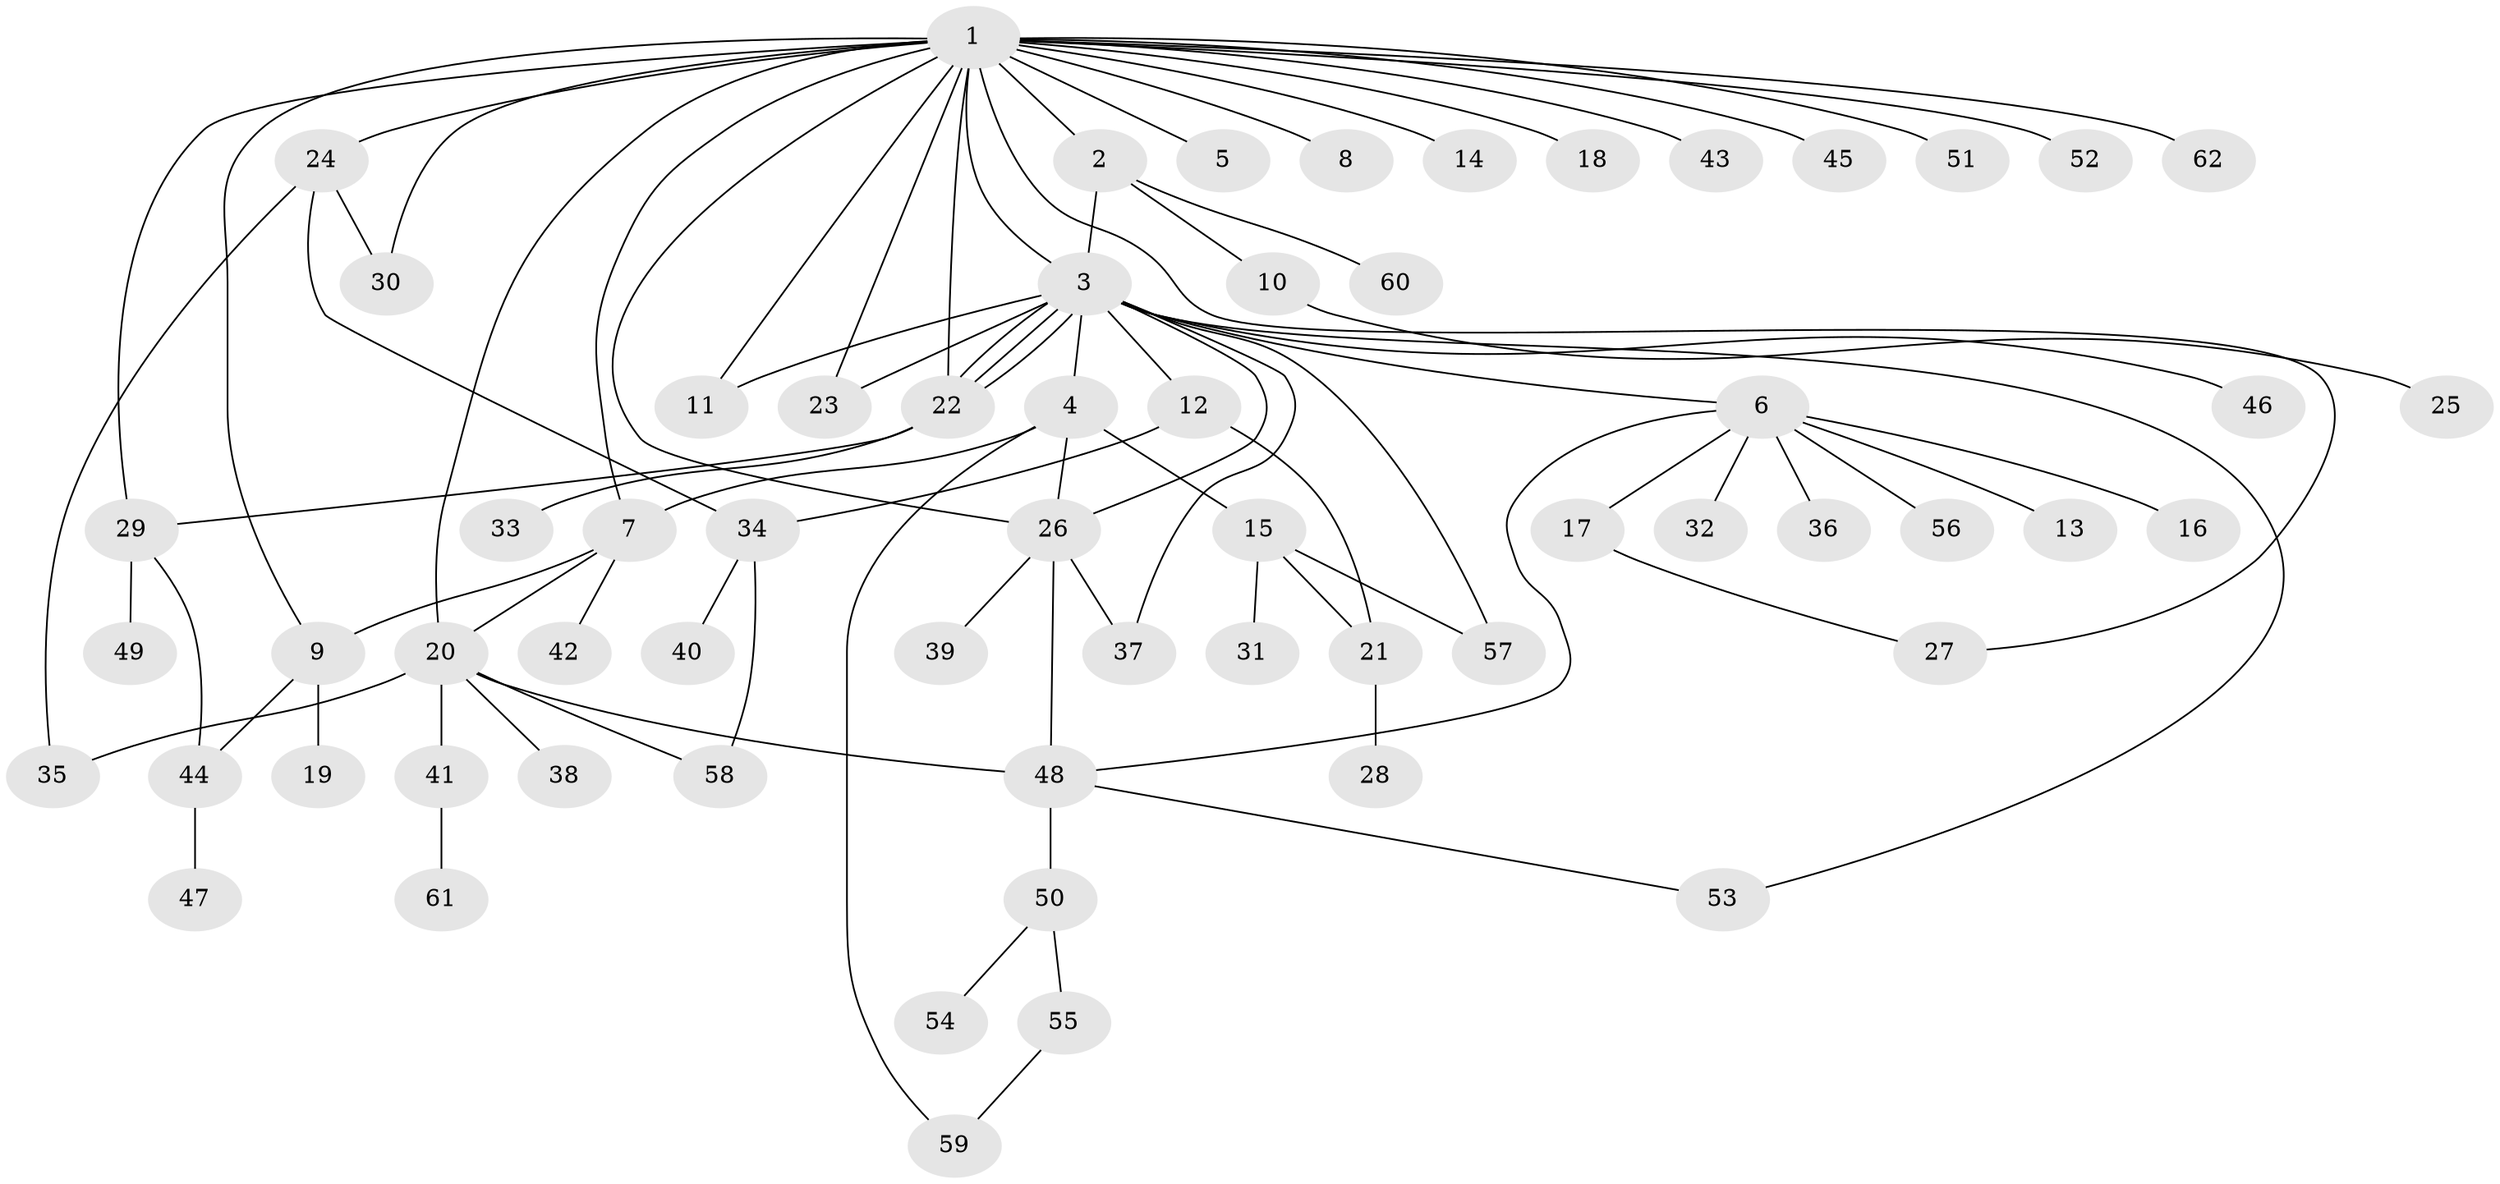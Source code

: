 // coarse degree distribution, {11: 0.05555555555555555, 10: 0.05555555555555555, 8: 0.05555555555555555, 1: 0.6111111111111112, 3: 0.05555555555555555, 2: 0.1111111111111111, 5: 0.05555555555555555}
// Generated by graph-tools (version 1.1) at 2025/18/03/04/25 18:18:09]
// undirected, 62 vertices, 86 edges
graph export_dot {
graph [start="1"]
  node [color=gray90,style=filled];
  1;
  2;
  3;
  4;
  5;
  6;
  7;
  8;
  9;
  10;
  11;
  12;
  13;
  14;
  15;
  16;
  17;
  18;
  19;
  20;
  21;
  22;
  23;
  24;
  25;
  26;
  27;
  28;
  29;
  30;
  31;
  32;
  33;
  34;
  35;
  36;
  37;
  38;
  39;
  40;
  41;
  42;
  43;
  44;
  45;
  46;
  47;
  48;
  49;
  50;
  51;
  52;
  53;
  54;
  55;
  56;
  57;
  58;
  59;
  60;
  61;
  62;
  1 -- 2;
  1 -- 3;
  1 -- 5;
  1 -- 7;
  1 -- 8;
  1 -- 9;
  1 -- 11;
  1 -- 14;
  1 -- 18;
  1 -- 20;
  1 -- 22;
  1 -- 23;
  1 -- 24;
  1 -- 26;
  1 -- 27;
  1 -- 29;
  1 -- 30;
  1 -- 43;
  1 -- 45;
  1 -- 51;
  1 -- 52;
  1 -- 62;
  2 -- 3;
  2 -- 10;
  2 -- 60;
  3 -- 4;
  3 -- 6;
  3 -- 11;
  3 -- 12;
  3 -- 22;
  3 -- 22;
  3 -- 22;
  3 -- 23;
  3 -- 26;
  3 -- 37;
  3 -- 46;
  3 -- 53;
  3 -- 57;
  4 -- 7;
  4 -- 15;
  4 -- 26;
  4 -- 59;
  6 -- 13;
  6 -- 16;
  6 -- 17;
  6 -- 32;
  6 -- 36;
  6 -- 48;
  6 -- 56;
  7 -- 9;
  7 -- 20;
  7 -- 42;
  9 -- 19;
  9 -- 44;
  10 -- 25;
  12 -- 21;
  12 -- 34;
  15 -- 21;
  15 -- 31;
  15 -- 57;
  17 -- 27;
  20 -- 35;
  20 -- 38;
  20 -- 41;
  20 -- 48;
  20 -- 58;
  21 -- 28;
  22 -- 29;
  22 -- 33;
  24 -- 30;
  24 -- 34;
  24 -- 35;
  26 -- 37;
  26 -- 39;
  26 -- 48;
  29 -- 44;
  29 -- 49;
  34 -- 40;
  34 -- 58;
  41 -- 61;
  44 -- 47;
  48 -- 50;
  48 -- 53;
  50 -- 54;
  50 -- 55;
  55 -- 59;
}
